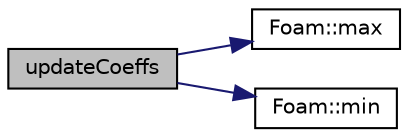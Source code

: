 digraph "updateCoeffs"
{
  bgcolor="transparent";
  edge [fontname="Helvetica",fontsize="10",labelfontname="Helvetica",labelfontsize="10"];
  node [fontname="Helvetica",fontsize="10",shape=record];
  rankdir="LR";
  Node63 [label="updateCoeffs",height=0.2,width=0.4,color="black", fillcolor="grey75", style="filled", fontcolor="black"];
  Node63 -> Node64 [color="midnightblue",fontsize="10",style="solid",fontname="Helvetica"];
  Node64 [label="Foam::max",height=0.2,width=0.4,color="black",URL="$a21851.html#ac993e906cf2774ae77e666bc24e81733"];
  Node63 -> Node65 [color="midnightblue",fontsize="10",style="solid",fontname="Helvetica"];
  Node65 [label="Foam::min",height=0.2,width=0.4,color="black",URL="$a21851.html#a253e112ad2d56d96230ff39ea7f442dc"];
}
